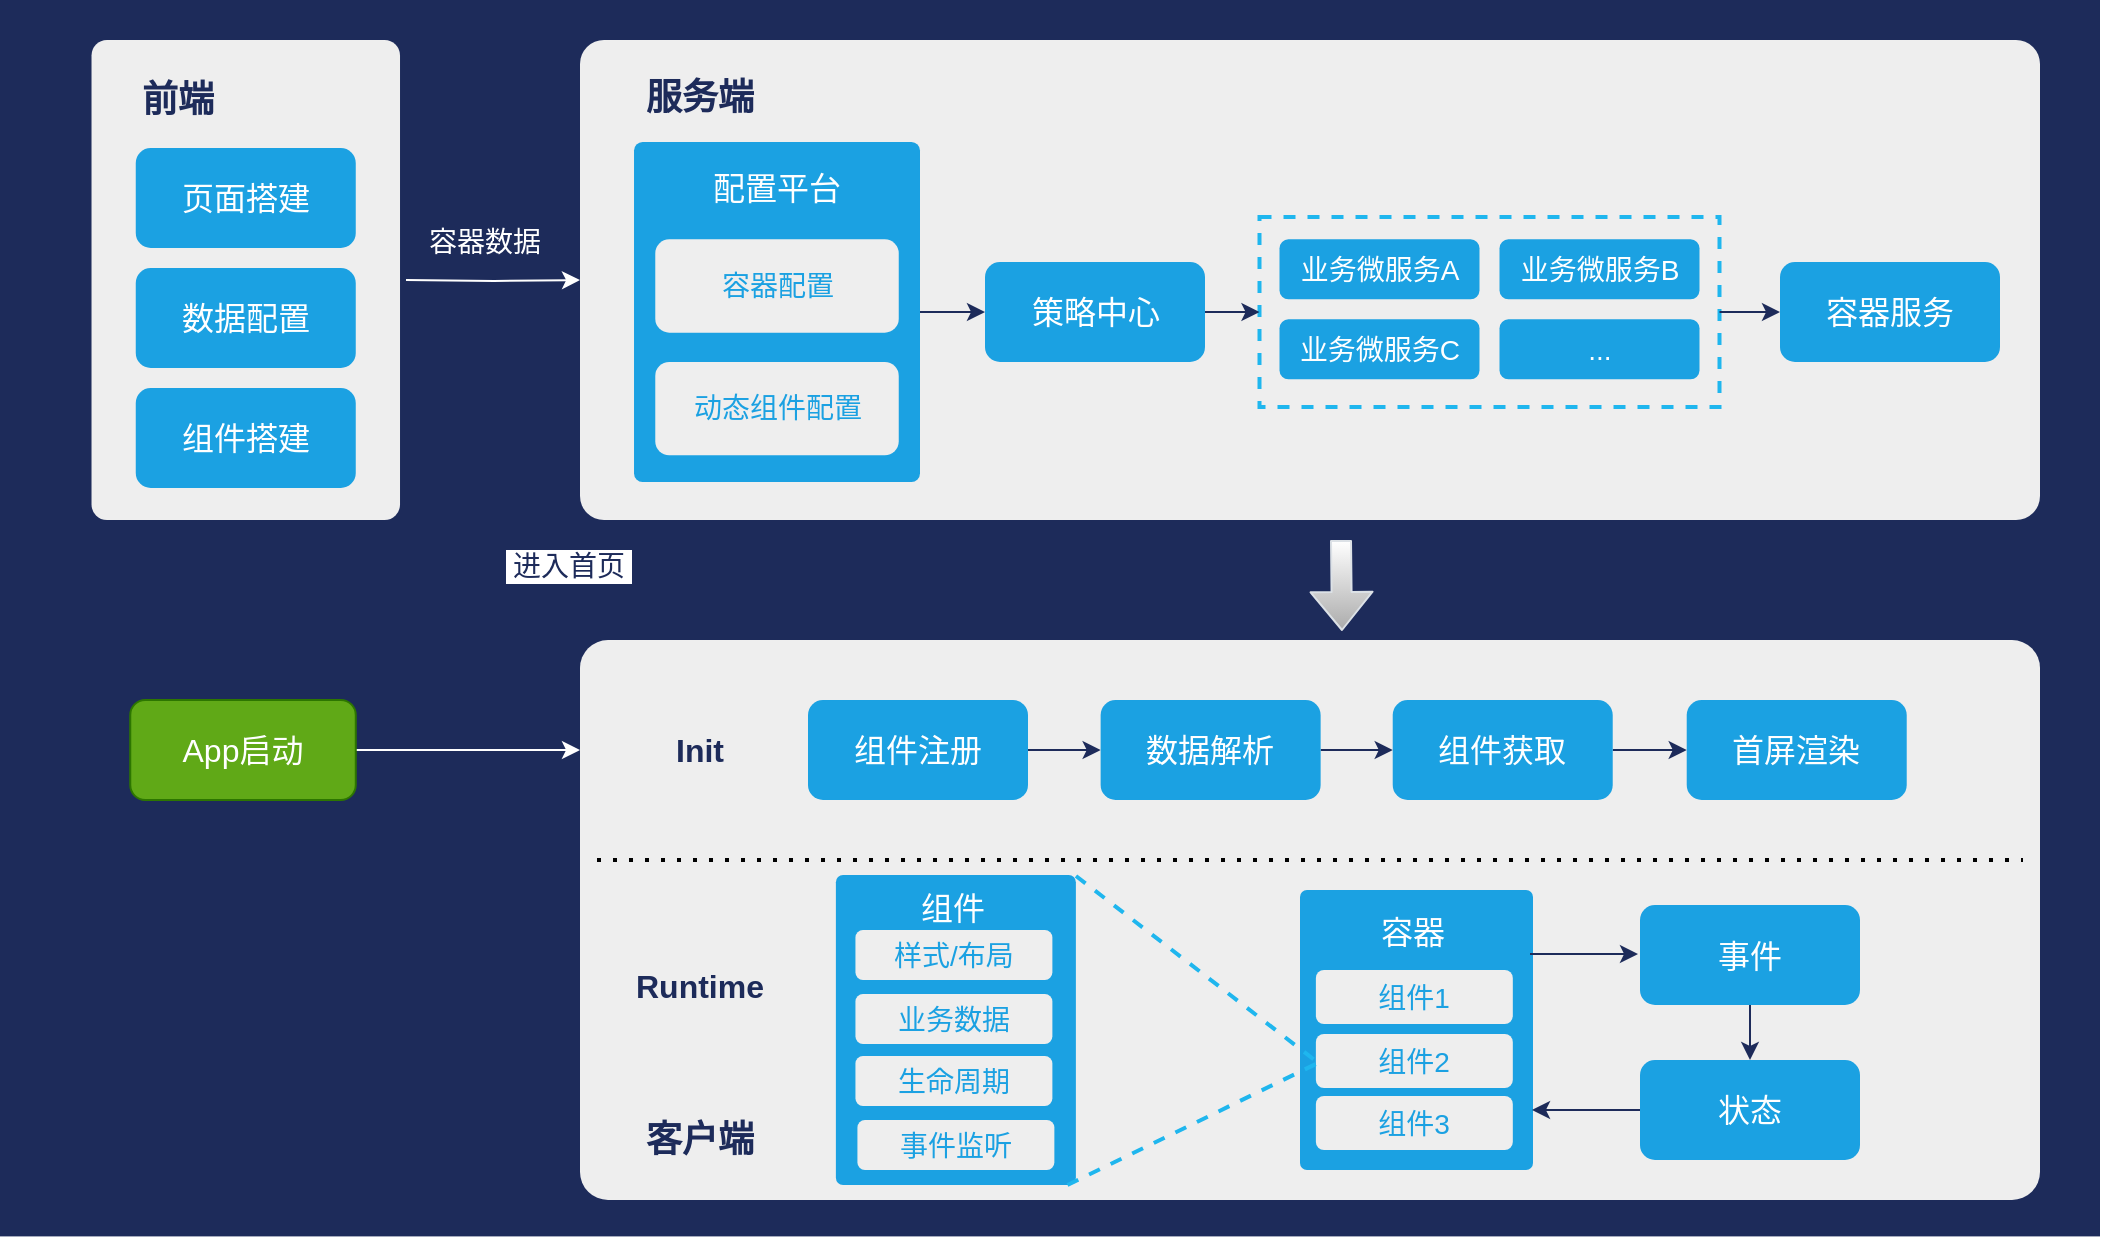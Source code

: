 <mxfile version="14.8.0" type="github">
  <diagram id="xTBZz55E-KKweozZhIX3" name="Page-1">
    <mxGraphModel dx="1267" dy="957" grid="1" gridSize="10" guides="1" tooltips="1" connect="1" arrows="1" fold="1" page="1" pageScale="1" pageWidth="827" pageHeight="1169" math="0" shadow="0">
      <root>
        <mxCell id="0" />
        <mxCell id="1" parent="0" />
        <mxCell id="AQQFFpmLckMg-UcqtIgD-104" value="" style="rounded=0;whiteSpace=wrap;html=1;align=left;strokeColor=none;fillColor=#1D2B5A;" parent="1" vertex="1">
          <mxGeometry width="1050" height="618.2" as="geometry" />
        </mxCell>
        <mxCell id="WwrGKV1JDbgC8S4xlekv-59" value="" style="group" vertex="1" connectable="0" parent="1">
          <mxGeometry x="290" y="20" width="730" height="240" as="geometry" />
        </mxCell>
        <mxCell id="djdo_xQmBs0lceA7BTwK-3" value="" style="rounded=1;whiteSpace=wrap;html=1;fillColor=#eeeeee;strokeColor=none;arcSize=5;" parent="WwrGKV1JDbgC8S4xlekv-59" vertex="1">
          <mxGeometry width="730" height="240" as="geometry" />
        </mxCell>
        <mxCell id="djdo_xQmBs0lceA7BTwK-9" value="&lt;font color=&quot;#1d2b5a&quot; size=&quot;1&quot;&gt;&lt;b style=&quot;font-size: 18px&quot;&gt;服务端&lt;/b&gt;&lt;/font&gt;" style="text;html=1;strokeColor=none;fillColor=none;align=center;verticalAlign=middle;whiteSpace=wrap;rounded=0;" parent="WwrGKV1JDbgC8S4xlekv-59" vertex="1">
          <mxGeometry x="30" y="19" width="60" height="20" as="geometry" />
        </mxCell>
        <mxCell id="WwrGKV1JDbgC8S4xlekv-13" value="" style="rounded=0;whiteSpace=wrap;html=1;fillColor=none;dashed=1;strokeColor=#1FB6EE;strokeWidth=2;" vertex="1" parent="WwrGKV1JDbgC8S4xlekv-59">
          <mxGeometry x="339.75" y="88.5" width="230" height="95" as="geometry" />
        </mxCell>
        <mxCell id="WwrGKV1JDbgC8S4xlekv-15" value="" style="edgeStyle=orthogonalEdgeStyle;rounded=0;orthogonalLoop=1;jettySize=auto;html=1;strokeColor=#1D2B5A;" edge="1" parent="WwrGKV1JDbgC8S4xlekv-59" source="WwrGKV1JDbgC8S4xlekv-14" target="WwrGKV1JDbgC8S4xlekv-13">
          <mxGeometry relative="1" as="geometry" />
        </mxCell>
        <mxCell id="WwrGKV1JDbgC8S4xlekv-14" value="&lt;font style=&quot;font-size: 16px&quot;&gt;策略中心&lt;/font&gt;" style="text;html=1;align=center;verticalAlign=middle;whiteSpace=wrap;rounded=1;fillColor=#1ba1e2;fontColor=#FFFFFF;" vertex="1" parent="WwrGKV1JDbgC8S4xlekv-59">
          <mxGeometry x="202.5" y="111" width="110" height="50" as="geometry" />
        </mxCell>
        <mxCell id="WwrGKV1JDbgC8S4xlekv-16" value="&lt;font style=&quot;font-size: 14px&quot;&gt;业务微服务C&lt;/font&gt;" style="text;html=1;align=center;verticalAlign=middle;whiteSpace=wrap;rounded=1;fillColor=#1ba1e2;fontColor=#FFFFFF;" vertex="1" parent="WwrGKV1JDbgC8S4xlekv-59">
          <mxGeometry x="349.75" y="139.66" width="100" height="30" as="geometry" />
        </mxCell>
        <mxCell id="WwrGKV1JDbgC8S4xlekv-20" value="" style="edgeStyle=orthogonalEdgeStyle;rounded=0;orthogonalLoop=1;jettySize=auto;html=1;strokeColor=#1D2B5A;exitX=1;exitY=0.5;exitDx=0;exitDy=0;" edge="1" parent="WwrGKV1JDbgC8S4xlekv-59" source="WwrGKV1JDbgC8S4xlekv-25" target="WwrGKV1JDbgC8S4xlekv-14">
          <mxGeometry relative="1" as="geometry">
            <mxPoint x="162" y="83.5" as="sourcePoint" />
          </mxGeometry>
        </mxCell>
        <mxCell id="WwrGKV1JDbgC8S4xlekv-9" value="&lt;font style=&quot;font-size: 14px&quot;&gt;业务微服务A&lt;/font&gt;" style="text;html=1;align=center;verticalAlign=middle;whiteSpace=wrap;rounded=1;fillColor=#1ba1e2;fontColor=#FFFFFF;" vertex="1" parent="WwrGKV1JDbgC8S4xlekv-59">
          <mxGeometry x="349.75" y="99.66" width="100" height="30" as="geometry" />
        </mxCell>
        <mxCell id="WwrGKV1JDbgC8S4xlekv-22" value="&lt;font style=&quot;font-size: 14px&quot;&gt;业务微服务B&lt;/font&gt;" style="text;html=1;align=center;verticalAlign=middle;whiteSpace=wrap;rounded=1;fillColor=#1ba1e2;fontColor=#FFFFFF;" vertex="1" parent="WwrGKV1JDbgC8S4xlekv-59">
          <mxGeometry x="459.75" y="99.66" width="100" height="30" as="geometry" />
        </mxCell>
        <mxCell id="WwrGKV1JDbgC8S4xlekv-23" value="&lt;span style=&quot;font-size: 14px&quot;&gt;...&lt;/span&gt;" style="text;html=1;align=center;verticalAlign=middle;whiteSpace=wrap;rounded=1;fillColor=#1ba1e2;fontColor=#FFFFFF;" vertex="1" parent="WwrGKV1JDbgC8S4xlekv-59">
          <mxGeometry x="459.75" y="139.66" width="100" height="30" as="geometry" />
        </mxCell>
        <mxCell id="WwrGKV1JDbgC8S4xlekv-30" value="&lt;font style=&quot;font-size: 16px&quot;&gt;容器服务&lt;/font&gt;" style="text;html=1;align=center;verticalAlign=middle;whiteSpace=wrap;rounded=1;fillColor=#1ba1e2;fontColor=#FFFFFF;" vertex="1" parent="WwrGKV1JDbgC8S4xlekv-59">
          <mxGeometry x="600" y="111" width="110" height="50" as="geometry" />
        </mxCell>
        <mxCell id="WwrGKV1JDbgC8S4xlekv-38" value="" style="edgeStyle=orthogonalEdgeStyle;rounded=0;orthogonalLoop=1;jettySize=auto;html=1;strokeColor=#1D2B5A;" edge="1" parent="WwrGKV1JDbgC8S4xlekv-59" source="WwrGKV1JDbgC8S4xlekv-13" target="WwrGKV1JDbgC8S4xlekv-30">
          <mxGeometry relative="1" as="geometry" />
        </mxCell>
        <mxCell id="WwrGKV1JDbgC8S4xlekv-25" value="" style="rounded=1;whiteSpace=wrap;html=1;dashed=1;fillColor=#1BA1E2;strokeColor=none;arcSize=3;" vertex="1" parent="WwrGKV1JDbgC8S4xlekv-59">
          <mxGeometry x="27.01" y="51" width="142.99" height="170" as="geometry" />
        </mxCell>
        <mxCell id="WwrGKV1JDbgC8S4xlekv-28" value="&lt;font style=&quot;font-size: 16px&quot; color=&quot;#ffffff&quot;&gt;配置平台&lt;/font&gt;" style="rounded=1;whiteSpace=wrap;html=1;dashed=1;fillColor=none;strokeColor=none;" vertex="1" parent="WwrGKV1JDbgC8S4xlekv-59">
          <mxGeometry x="49.804" y="50.996" width="97.391" height="46.667" as="geometry" />
        </mxCell>
        <mxCell id="WwrGKV1JDbgC8S4xlekv-26" value="&lt;font style=&quot;font-size: 14px&quot; color=&quot;#1ba1e2&quot;&gt;容器配置&lt;/font&gt;" style="text;html=1;align=center;verticalAlign=middle;whiteSpace=wrap;rounded=1;fontColor=#FFFFFF;fillColor=#EEEEEE;" vertex="1" parent="WwrGKV1JDbgC8S4xlekv-59">
          <mxGeometry x="37.634" y="99.658" width="121.739" height="46.667" as="geometry" />
        </mxCell>
        <mxCell id="WwrGKV1JDbgC8S4xlekv-27" value="&lt;font style=&quot;font-size: 14px&quot; color=&quot;#1ba1e2&quot;&gt;动态组件配置&lt;/font&gt;" style="text;html=1;align=center;verticalAlign=middle;whiteSpace=wrap;rounded=1;fontColor=#FFFFFF;fillColor=#EEEEEE;" vertex="1" parent="WwrGKV1JDbgC8S4xlekv-59">
          <mxGeometry x="37.637" y="160.998" width="121.739" height="46.667" as="geometry" />
        </mxCell>
        <mxCell id="WwrGKV1JDbgC8S4xlekv-3" value="" style="edgeStyle=orthogonalEdgeStyle;rounded=0;orthogonalLoop=1;jettySize=auto;html=1;strokeColor=#FFFFFF;" edge="1" parent="1" target="djdo_xQmBs0lceA7BTwK-3">
          <mxGeometry relative="1" as="geometry">
            <mxPoint x="203" y="140" as="sourcePoint" />
          </mxGeometry>
        </mxCell>
        <mxCell id="WwrGKV1JDbgC8S4xlekv-8" value="&lt;font style=&quot;font-size: 14px; line-height: 140%;&quot; color=&quot;#ffffff&quot;&gt;&amp;nbsp;容器数据&amp;nbsp;&lt;/font&gt;" style="edgeLabel;html=1;align=center;verticalAlign=middle;resizable=0;points=[];labelBackgroundColor=#1D2B5A;" vertex="1" connectable="0" parent="WwrGKV1JDbgC8S4xlekv-3">
          <mxGeometry relative="1" as="geometry">
            <mxPoint x="-5" y="-20" as="offset" />
          </mxGeometry>
        </mxCell>
        <mxCell id="AQQFFpmLckMg-UcqtIgD-72" value="" style="rounded=1;whiteSpace=wrap;html=1;fillColor=#eeeeee;strokeColor=none;arcSize=5;" parent="1" vertex="1">
          <mxGeometry x="45.76" y="20" width="154.25" height="240" as="geometry" />
        </mxCell>
        <mxCell id="AQQFFpmLckMg-UcqtIgD-77" value="&lt;font color=&quot;#1d2b5a&quot;&gt;&lt;span style=&quot;font-size: 18px&quot;&gt;&lt;b&gt;前端&lt;/b&gt;&lt;/span&gt;&lt;/font&gt;" style="text;html=1;strokeColor=none;fillColor=none;align=center;verticalAlign=middle;whiteSpace=wrap;rounded=0;" parent="1" vertex="1">
          <mxGeometry x="67.88" y="40" width="42.12" height="20" as="geometry" />
        </mxCell>
        <mxCell id="AQQFFpmLckMg-UcqtIgD-78" value="&lt;font style=&quot;font-size: 16px&quot;&gt;页面搭建&lt;/font&gt;" style="text;html=1;align=center;verticalAlign=middle;whiteSpace=wrap;rounded=1;fillColor=#1ba1e2;fontColor=#FFFFFF;" parent="1" vertex="1">
          <mxGeometry x="67.88" y="74" width="110" height="50" as="geometry" />
        </mxCell>
        <mxCell id="djdo_xQmBs0lceA7BTwK-5" value="" style="edgeStyle=orthogonalEdgeStyle;rounded=0;orthogonalLoop=1;jettySize=auto;html=1;strokeColor=#FFFFFF;" parent="1" source="djdo_xQmBs0lceA7BTwK-1" target="djdo_xQmBs0lceA7BTwK-4" edge="1">
          <mxGeometry relative="1" as="geometry">
            <Array as="points">
              <mxPoint x="220" y="375" />
              <mxPoint x="220" y="375" />
            </Array>
          </mxGeometry>
        </mxCell>
        <mxCell id="WwrGKV1JDbgC8S4xlekv-39" value="&lt;font style=&quot;font-size: 14px&quot;&gt;&amp;nbsp;进入首页&amp;nbsp;&lt;/font&gt;" style="edgeLabel;html=1;align=center;verticalAlign=middle;resizable=0;points=[];fontColor=#1D2B5A;" vertex="1" connectable="0" parent="djdo_xQmBs0lceA7BTwK-5">
          <mxGeometry x="-0.058" y="2" relative="1" as="geometry">
            <mxPoint x="53" y="-90" as="offset" />
          </mxGeometry>
        </mxCell>
        <mxCell id="djdo_xQmBs0lceA7BTwK-1" value="&lt;font style=&quot;font-size: 16px&quot;&gt;App启动&lt;/font&gt;" style="text;html=1;align=center;verticalAlign=middle;whiteSpace=wrap;rounded=1;fillColor=#60a917;strokeColor=#2D7600;fontColor=#ffffff;" parent="1" vertex="1">
          <mxGeometry x="65.13" y="350" width="112.75" height="50" as="geometry" />
        </mxCell>
        <mxCell id="djdo_xQmBs0lceA7BTwK-4" value="" style="rounded=1;whiteSpace=wrap;html=1;fillColor=#eeeeee;strokeColor=none;arcSize=5;" parent="1" vertex="1">
          <mxGeometry x="290" y="320" width="730" height="280" as="geometry" />
        </mxCell>
        <mxCell id="djdo_xQmBs0lceA7BTwK-10" value="&lt;font color=&quot;#1d2b5a&quot; size=&quot;1&quot;&gt;&lt;b style=&quot;font-size: 18px&quot;&gt;客户端&lt;/b&gt;&lt;/font&gt;" style="text;html=1;strokeColor=none;fillColor=none;align=center;verticalAlign=middle;whiteSpace=wrap;rounded=0;" parent="1" vertex="1">
          <mxGeometry x="320" y="560" width="60" height="20" as="geometry" />
        </mxCell>
        <mxCell id="WwrGKV1JDbgC8S4xlekv-1" value="&lt;font style=&quot;font-size: 16px&quot;&gt;数据配置&lt;/font&gt;" style="text;html=1;align=center;verticalAlign=middle;whiteSpace=wrap;rounded=1;fillColor=#1ba1e2;fontColor=#FFFFFF;" vertex="1" parent="1">
          <mxGeometry x="67.88" y="134" width="110" height="50" as="geometry" />
        </mxCell>
        <mxCell id="WwrGKV1JDbgC8S4xlekv-2" value="&lt;font style=&quot;font-size: 16px&quot;&gt;组件搭建&lt;/font&gt;" style="text;html=1;align=center;verticalAlign=middle;whiteSpace=wrap;rounded=1;fillColor=#1ba1e2;fontColor=#FFFFFF;" vertex="1" parent="1">
          <mxGeometry x="67.88" y="194" width="110" height="50" as="geometry" />
        </mxCell>
        <mxCell id="WwrGKV1JDbgC8S4xlekv-7" value="" style="shape=flexArrow;endArrow=classic;html=1;strokeColor=#DCE1E6;gradientColor=#ffffff;exitX=0.47;exitY=-0.01;exitDx=0;exitDy=0;exitPerimeter=0;fillColor=#ABABAB;gradientDirection=north;" edge="1" parent="1">
          <mxGeometry width="50" height="50" relative="1" as="geometry">
            <mxPoint x="670.5" y="270.0" as="sourcePoint" />
            <mxPoint x="671" y="315.5" as="targetPoint" />
          </mxGeometry>
        </mxCell>
        <mxCell id="WwrGKV1JDbgC8S4xlekv-42" value="" style="edgeStyle=orthogonalEdgeStyle;rounded=0;orthogonalLoop=1;jettySize=auto;html=1;fontColor=#1D2B5A;strokeColor=#1D2B5A;" edge="1" parent="1" source="WwrGKV1JDbgC8S4xlekv-40" target="WwrGKV1JDbgC8S4xlekv-41">
          <mxGeometry relative="1" as="geometry" />
        </mxCell>
        <mxCell id="WwrGKV1JDbgC8S4xlekv-40" value="&lt;span style=&quot;font-size: 16px&quot;&gt;组件注册&lt;/span&gt;" style="text;html=1;align=center;verticalAlign=middle;whiteSpace=wrap;rounded=1;fillColor=#1ba1e2;fontColor=#FFFFFF;" vertex="1" parent="1">
          <mxGeometry x="404" y="350" width="110" height="50" as="geometry" />
        </mxCell>
        <mxCell id="WwrGKV1JDbgC8S4xlekv-46" value="" style="edgeStyle=orthogonalEdgeStyle;rounded=0;orthogonalLoop=1;jettySize=auto;html=1;fontColor=#1D2B5A;strokeColor=#1D2B5A;" edge="1" parent="1" source="WwrGKV1JDbgC8S4xlekv-41" target="WwrGKV1JDbgC8S4xlekv-45">
          <mxGeometry relative="1" as="geometry" />
        </mxCell>
        <mxCell id="WwrGKV1JDbgC8S4xlekv-41" value="&lt;span style=&quot;font-size: 16px&quot;&gt;数据解析&lt;/span&gt;" style="text;html=1;align=center;verticalAlign=middle;whiteSpace=wrap;rounded=1;fillColor=#1ba1e2;fontColor=#FFFFFF;" vertex="1" parent="1">
          <mxGeometry x="550.32" y="350" width="110" height="50" as="geometry" />
        </mxCell>
        <mxCell id="WwrGKV1JDbgC8S4xlekv-48" value="" style="edgeStyle=orthogonalEdgeStyle;rounded=0;orthogonalLoop=1;jettySize=auto;html=1;fontColor=#1D2B5A;strokeColor=#1D2B5A;" edge="1" parent="1" source="WwrGKV1JDbgC8S4xlekv-45" target="WwrGKV1JDbgC8S4xlekv-47">
          <mxGeometry relative="1" as="geometry" />
        </mxCell>
        <mxCell id="WwrGKV1JDbgC8S4xlekv-45" value="&lt;span style=&quot;font-size: 16px&quot;&gt;组件获取&lt;/span&gt;" style="text;html=1;align=center;verticalAlign=middle;whiteSpace=wrap;rounded=1;fillColor=#1ba1e2;fontColor=#FFFFFF;" vertex="1" parent="1">
          <mxGeometry x="696.36" y="350" width="110" height="50" as="geometry" />
        </mxCell>
        <mxCell id="WwrGKV1JDbgC8S4xlekv-47" value="&lt;span style=&quot;font-size: 16px&quot;&gt;首屏渲染&lt;/span&gt;" style="text;html=1;align=center;verticalAlign=middle;whiteSpace=wrap;rounded=1;fillColor=#1ba1e2;fontColor=#FFFFFF;" vertex="1" parent="1">
          <mxGeometry x="843.36" y="350" width="110" height="50" as="geometry" />
        </mxCell>
        <mxCell id="AQQFFpmLckMg-UcqtIgD-84" value="" style="endArrow=none;dashed=1;html=1;dashPattern=1 3;strokeWidth=2;fontColor=#FFFFFF;" parent="1" edge="1">
          <mxGeometry width="50" height="50" relative="1" as="geometry">
            <mxPoint x="298.5" y="430" as="sourcePoint" />
            <mxPoint x="1011.5" y="430" as="targetPoint" />
          </mxGeometry>
        </mxCell>
        <mxCell id="WwrGKV1JDbgC8S4xlekv-49" value="&lt;font color=&quot;#1d2b5a&quot; style=&quot;font-size: 16px&quot;&gt;&lt;b&gt;Init&lt;br&gt;&lt;/b&gt;&lt;/font&gt;" style="text;html=1;strokeColor=none;fillColor=none;align=center;verticalAlign=middle;whiteSpace=wrap;rounded=0;" vertex="1" parent="1">
          <mxGeometry x="320" y="352.5" width="60" height="45" as="geometry" />
        </mxCell>
        <mxCell id="WwrGKV1JDbgC8S4xlekv-50" value="&lt;font color=&quot;#1d2b5a&quot; style=&quot;font-size: 16px&quot;&gt;&lt;b&gt;Runtime&lt;br&gt;&lt;/b&gt;&lt;/font&gt;" style="text;html=1;strokeColor=none;fillColor=none;align=center;verticalAlign=middle;whiteSpace=wrap;rounded=0;" vertex="1" parent="1">
          <mxGeometry x="320" y="450" width="60" height="85" as="geometry" />
        </mxCell>
        <mxCell id="WwrGKV1JDbgC8S4xlekv-69" value="" style="group" vertex="1" connectable="0" parent="1">
          <mxGeometry x="650" y="445" width="116.5" height="140" as="geometry" />
        </mxCell>
        <mxCell id="WwrGKV1JDbgC8S4xlekv-53" value="" style="rounded=1;whiteSpace=wrap;html=1;dashed=1;fillColor=#1BA1E2;strokeColor=none;arcSize=3;" vertex="1" parent="WwrGKV1JDbgC8S4xlekv-69">
          <mxGeometry width="116.5" height="140" as="geometry" />
        </mxCell>
        <mxCell id="WwrGKV1JDbgC8S4xlekv-54" value="&lt;font color=&quot;#1ba1e2&quot;&gt;&lt;span style=&quot;font-size: 14px&quot;&gt;组件1&lt;/span&gt;&lt;/font&gt;" style="text;html=1;align=center;verticalAlign=middle;whiteSpace=wrap;rounded=1;fontColor=#FFFFFF;fillColor=#EEEEEE;" vertex="1" parent="WwrGKV1JDbgC8S4xlekv-69">
          <mxGeometry x="7.94" y="40" width="98.47" height="27" as="geometry" />
        </mxCell>
        <mxCell id="WwrGKV1JDbgC8S4xlekv-56" value="&lt;span style=&quot;color: rgb(255 , 255 , 255) ; font-size: 16px&quot;&gt;容器&lt;/span&gt;" style="rounded=1;whiteSpace=wrap;html=1;dashed=1;fillColor=none;strokeColor=none;" vertex="1" parent="WwrGKV1JDbgC8S4xlekv-69">
          <mxGeometry x="7.94" y="10" width="97.48" height="22" as="geometry" />
        </mxCell>
        <mxCell id="WwrGKV1JDbgC8S4xlekv-67" value="&lt;font color=&quot;#1ba1e2&quot;&gt;&lt;span style=&quot;font-size: 14px&quot;&gt;组件3&lt;/span&gt;&lt;/font&gt;" style="text;html=1;align=center;verticalAlign=middle;whiteSpace=wrap;rounded=1;fontColor=#FFFFFF;fillColor=#EEEEEE;" vertex="1" parent="WwrGKV1JDbgC8S4xlekv-69">
          <mxGeometry x="7.94" y="103" width="98.47" height="27" as="geometry" />
        </mxCell>
        <mxCell id="WwrGKV1JDbgC8S4xlekv-68" value="&lt;font color=&quot;#1ba1e2&quot;&gt;&lt;span style=&quot;font-size: 14px&quot;&gt;组件2&lt;/span&gt;&lt;/font&gt;" style="text;html=1;align=center;verticalAlign=middle;whiteSpace=wrap;rounded=1;fontColor=#FFFFFF;fillColor=#EEEEEE;" vertex="1" parent="WwrGKV1JDbgC8S4xlekv-69">
          <mxGeometry x="7.94" y="72" width="98.47" height="27" as="geometry" />
        </mxCell>
        <mxCell id="WwrGKV1JDbgC8S4xlekv-79" value="" style="rounded=1;whiteSpace=wrap;html=1;dashed=1;fillColor=#1BA1E2;strokeColor=none;arcSize=3;" vertex="1" parent="1">
          <mxGeometry x="417.94" y="437.5" width="120" height="155" as="geometry" />
        </mxCell>
        <mxCell id="WwrGKV1JDbgC8S4xlekv-80" value="&lt;font color=&quot;#1ba1e2&quot;&gt;&lt;span style=&quot;font-size: 14px&quot;&gt;样式/布局&lt;/span&gt;&lt;/font&gt;" style="text;html=1;align=center;verticalAlign=middle;whiteSpace=wrap;rounded=1;fontColor=#FFFFFF;fillColor=#EEEEEE;" vertex="1" parent="1">
          <mxGeometry x="427.72" y="465" width="98.47" height="25" as="geometry" />
        </mxCell>
        <mxCell id="WwrGKV1JDbgC8S4xlekv-81" value="&lt;font color=&quot;#ffffff&quot;&gt;&lt;span style=&quot;font-size: 16px&quot;&gt;组件&lt;/span&gt;&lt;/font&gt;" style="rounded=1;whiteSpace=wrap;html=1;dashed=1;fillColor=none;strokeColor=none;" vertex="1" parent="1">
          <mxGeometry x="427.72" y="443" width="97.48" height="22" as="geometry" />
        </mxCell>
        <mxCell id="WwrGKV1JDbgC8S4xlekv-85" value="&lt;font color=&quot;#1ba1e2&quot;&gt;&lt;span style=&quot;font-size: 14px&quot;&gt;业务数据&lt;/span&gt;&lt;/font&gt;" style="text;html=1;align=center;verticalAlign=middle;whiteSpace=wrap;rounded=1;fontColor=#FFFFFF;fillColor=#EEEEEE;" vertex="1" parent="1">
          <mxGeometry x="427.72" y="497" width="98.47" height="25" as="geometry" />
        </mxCell>
        <mxCell id="WwrGKV1JDbgC8S4xlekv-86" value="&lt;font color=&quot;#1ba1e2&quot;&gt;&lt;span style=&quot;font-size: 14px&quot;&gt;生命周期&lt;/span&gt;&lt;/font&gt;" style="text;html=1;align=center;verticalAlign=middle;whiteSpace=wrap;rounded=1;fontColor=#FFFFFF;fillColor=#EEEEEE;" vertex="1" parent="1">
          <mxGeometry x="427.72" y="528" width="98.47" height="25" as="geometry" />
        </mxCell>
        <mxCell id="WwrGKV1JDbgC8S4xlekv-87" value="&lt;font color=&quot;#1ba1e2&quot;&gt;&lt;span style=&quot;font-size: 14px&quot;&gt;事件监听&lt;/span&gt;&lt;/font&gt;" style="text;html=1;align=center;verticalAlign=middle;whiteSpace=wrap;rounded=1;fontColor=#FFFFFF;fillColor=#EEEEEE;" vertex="1" parent="1">
          <mxGeometry x="428.71" y="560" width="98.47" height="25" as="geometry" />
        </mxCell>
        <mxCell id="WwrGKV1JDbgC8S4xlekv-89" value="" style="endArrow=none;html=1;strokeWidth=2;fontColor=#FFFFFF;strokeColor=#1FB6EE;dashed=1;entryX=0;entryY=0.5;entryDx=0;entryDy=0;" edge="1" parent="1" target="WwrGKV1JDbgC8S4xlekv-68">
          <mxGeometry width="50" height="50" relative="1" as="geometry">
            <mxPoint x="538" y="438" as="sourcePoint" />
            <mxPoint x="628" y="490" as="targetPoint" />
          </mxGeometry>
        </mxCell>
        <mxCell id="WwrGKV1JDbgC8S4xlekv-90" value="" style="endArrow=none;html=1;strokeWidth=2;fontColor=#FFFFFF;strokeColor=#1FB6EE;dashed=1;" edge="1" parent="1">
          <mxGeometry width="50" height="50" relative="1" as="geometry">
            <mxPoint x="533.75" y="592.5" as="sourcePoint" />
            <mxPoint x="660" y="531" as="targetPoint" />
          </mxGeometry>
        </mxCell>
        <mxCell id="WwrGKV1JDbgC8S4xlekv-95" value="" style="edgeStyle=orthogonalEdgeStyle;rounded=0;orthogonalLoop=1;jettySize=auto;html=1;fontColor=#1D2B5A;strokeColor=#1D2B5A;exitX=0;exitY=0.5;exitDx=0;exitDy=0;" edge="1" parent="1" source="WwrGKV1JDbgC8S4xlekv-92">
          <mxGeometry relative="1" as="geometry">
            <mxPoint x="816" y="555" as="sourcePoint" />
            <mxPoint x="766" y="555" as="targetPoint" />
            <Array as="points" />
          </mxGeometry>
        </mxCell>
        <mxCell id="WwrGKV1JDbgC8S4xlekv-92" value="&lt;span style=&quot;font-size: 16px&quot;&gt;状态&lt;/span&gt;" style="text;html=1;align=center;verticalAlign=middle;whiteSpace=wrap;rounded=1;fillColor=#1ba1e2;fontColor=#FFFFFF;" vertex="1" parent="1">
          <mxGeometry x="820" y="530" width="110" height="50" as="geometry" />
        </mxCell>
        <mxCell id="WwrGKV1JDbgC8S4xlekv-94" value="" style="edgeStyle=orthogonalEdgeStyle;rounded=0;orthogonalLoop=1;jettySize=auto;html=1;fontColor=#1D2B5A;strokeColor=#1D2B5A;" edge="1" parent="1" source="WwrGKV1JDbgC8S4xlekv-93" target="WwrGKV1JDbgC8S4xlekv-92">
          <mxGeometry relative="1" as="geometry" />
        </mxCell>
        <mxCell id="WwrGKV1JDbgC8S4xlekv-93" value="&lt;span style=&quot;font-size: 16px&quot;&gt;事件&lt;/span&gt;" style="text;html=1;align=center;verticalAlign=middle;whiteSpace=wrap;rounded=1;fillColor=#1ba1e2;fontColor=#FFFFFF;" vertex="1" parent="1">
          <mxGeometry x="820" y="452.5" width="110" height="50" as="geometry" />
        </mxCell>
        <mxCell id="WwrGKV1JDbgC8S4xlekv-102" value="" style="edgeStyle=orthogonalEdgeStyle;rounded=0;orthogonalLoop=1;jettySize=auto;html=1;fontColor=#1D2B5A;strokeColor=#1D2B5A;exitX=0;exitY=0.5;exitDx=0;exitDy=0;endArrow=none;endFill=0;startArrow=classic;startFill=1;" edge="1" parent="1">
          <mxGeometry relative="1" as="geometry">
            <mxPoint x="819" y="477" as="sourcePoint" />
            <mxPoint x="765" y="477" as="targetPoint" />
            <Array as="points" />
          </mxGeometry>
        </mxCell>
      </root>
    </mxGraphModel>
  </diagram>
</mxfile>
